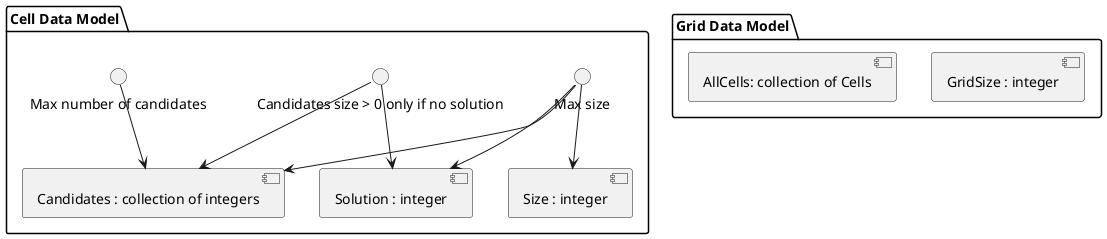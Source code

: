 @startuml

'This should probably be an object-diagram instead

package "Cell Data Model" {
  [Size : integer] as cell_size
  [Candidates : collection of integers] as cell_candidates
  [Solution : integer] as cell_solution
  interface "Max size" as cell_max
  cell_max --> cell_size
  cell_max --> cell_candidates
  cell_max --> cell_solution

  interface "Max number of candidates" as candidate_number
  candidate_number--> cell_candidates

  interface "Candidates size > 0 only if no solution" as candidate_solution
  candidate_solution --> cell_candidates
  candidate_solution --> cell_solution
}

package "Grid Data Model" {
  [GridSize : integer] as grid_size
  [AllCells: collection of Cells] as all_cells
  'TODO fille this in
}

@enduml